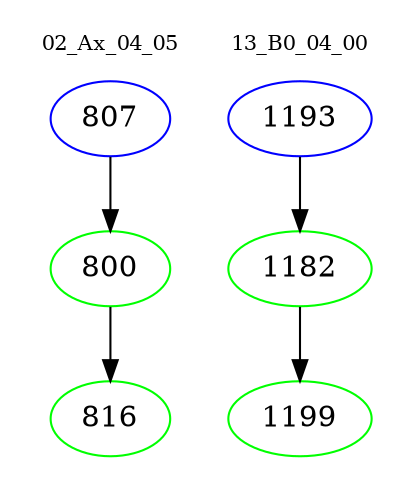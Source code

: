 digraph{
subgraph cluster_0 {
color = white
label = "02_Ax_04_05";
fontsize=10;
T0_807 [label="807", color="blue"]
T0_807 -> T0_800 [color="black"]
T0_800 [label="800", color="green"]
T0_800 -> T0_816 [color="black"]
T0_816 [label="816", color="green"]
}
subgraph cluster_1 {
color = white
label = "13_B0_04_00";
fontsize=10;
T1_1193 [label="1193", color="blue"]
T1_1193 -> T1_1182 [color="black"]
T1_1182 [label="1182", color="green"]
T1_1182 -> T1_1199 [color="black"]
T1_1199 [label="1199", color="green"]
}
}

